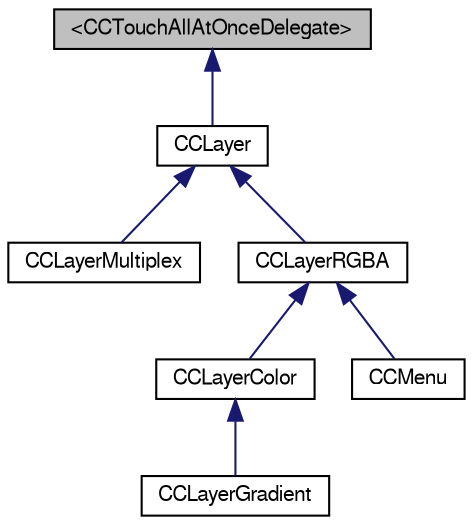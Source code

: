 digraph G
{
  bgcolor="transparent";
  edge [fontname="FreeSans",fontsize="10",labelfontname="FreeSans",labelfontsize="10"];
  node [fontname="FreeSans",fontsize="10",shape=record];
  Node1 [label="\<CCTouchAllAtOnceDelegate\>",height=0.2,width=0.4,color="black", fillcolor="grey75", style="filled" fontcolor="black"];
  Node1 -> Node2 [dir="back",color="midnightblue",fontsize="10",style="solid",fontname="FreeSans"];
  Node2 [label="CCLayer",height=0.2,width=0.4,color="black",URL="$interface_c_c_layer.html"];
  Node2 -> Node3 [dir="back",color="midnightblue",fontsize="10",style="solid",fontname="FreeSans"];
  Node3 [label="CCLayerMultiplex",height=0.2,width=0.4,color="black",URL="$interface_c_c_layer_multiplex.html"];
  Node2 -> Node4 [dir="back",color="midnightblue",fontsize="10",style="solid",fontname="FreeSans"];
  Node4 [label="CCLayerRGBA",height=0.2,width=0.4,color="black",URL="$interface_c_c_layer_r_g_b_a.html"];
  Node4 -> Node5 [dir="back",color="midnightblue",fontsize="10",style="solid",fontname="FreeSans"];
  Node5 [label="CCLayerColor",height=0.2,width=0.4,color="black",URL="$interface_c_c_layer_color.html"];
  Node5 -> Node6 [dir="back",color="midnightblue",fontsize="10",style="solid",fontname="FreeSans"];
  Node6 [label="CCLayerGradient",height=0.2,width=0.4,color="black",URL="$interface_c_c_layer_gradient.html"];
  Node4 -> Node7 [dir="back",color="midnightblue",fontsize="10",style="solid",fontname="FreeSans"];
  Node7 [label="CCMenu",height=0.2,width=0.4,color="black",URL="$interface_c_c_menu.html"];
}
